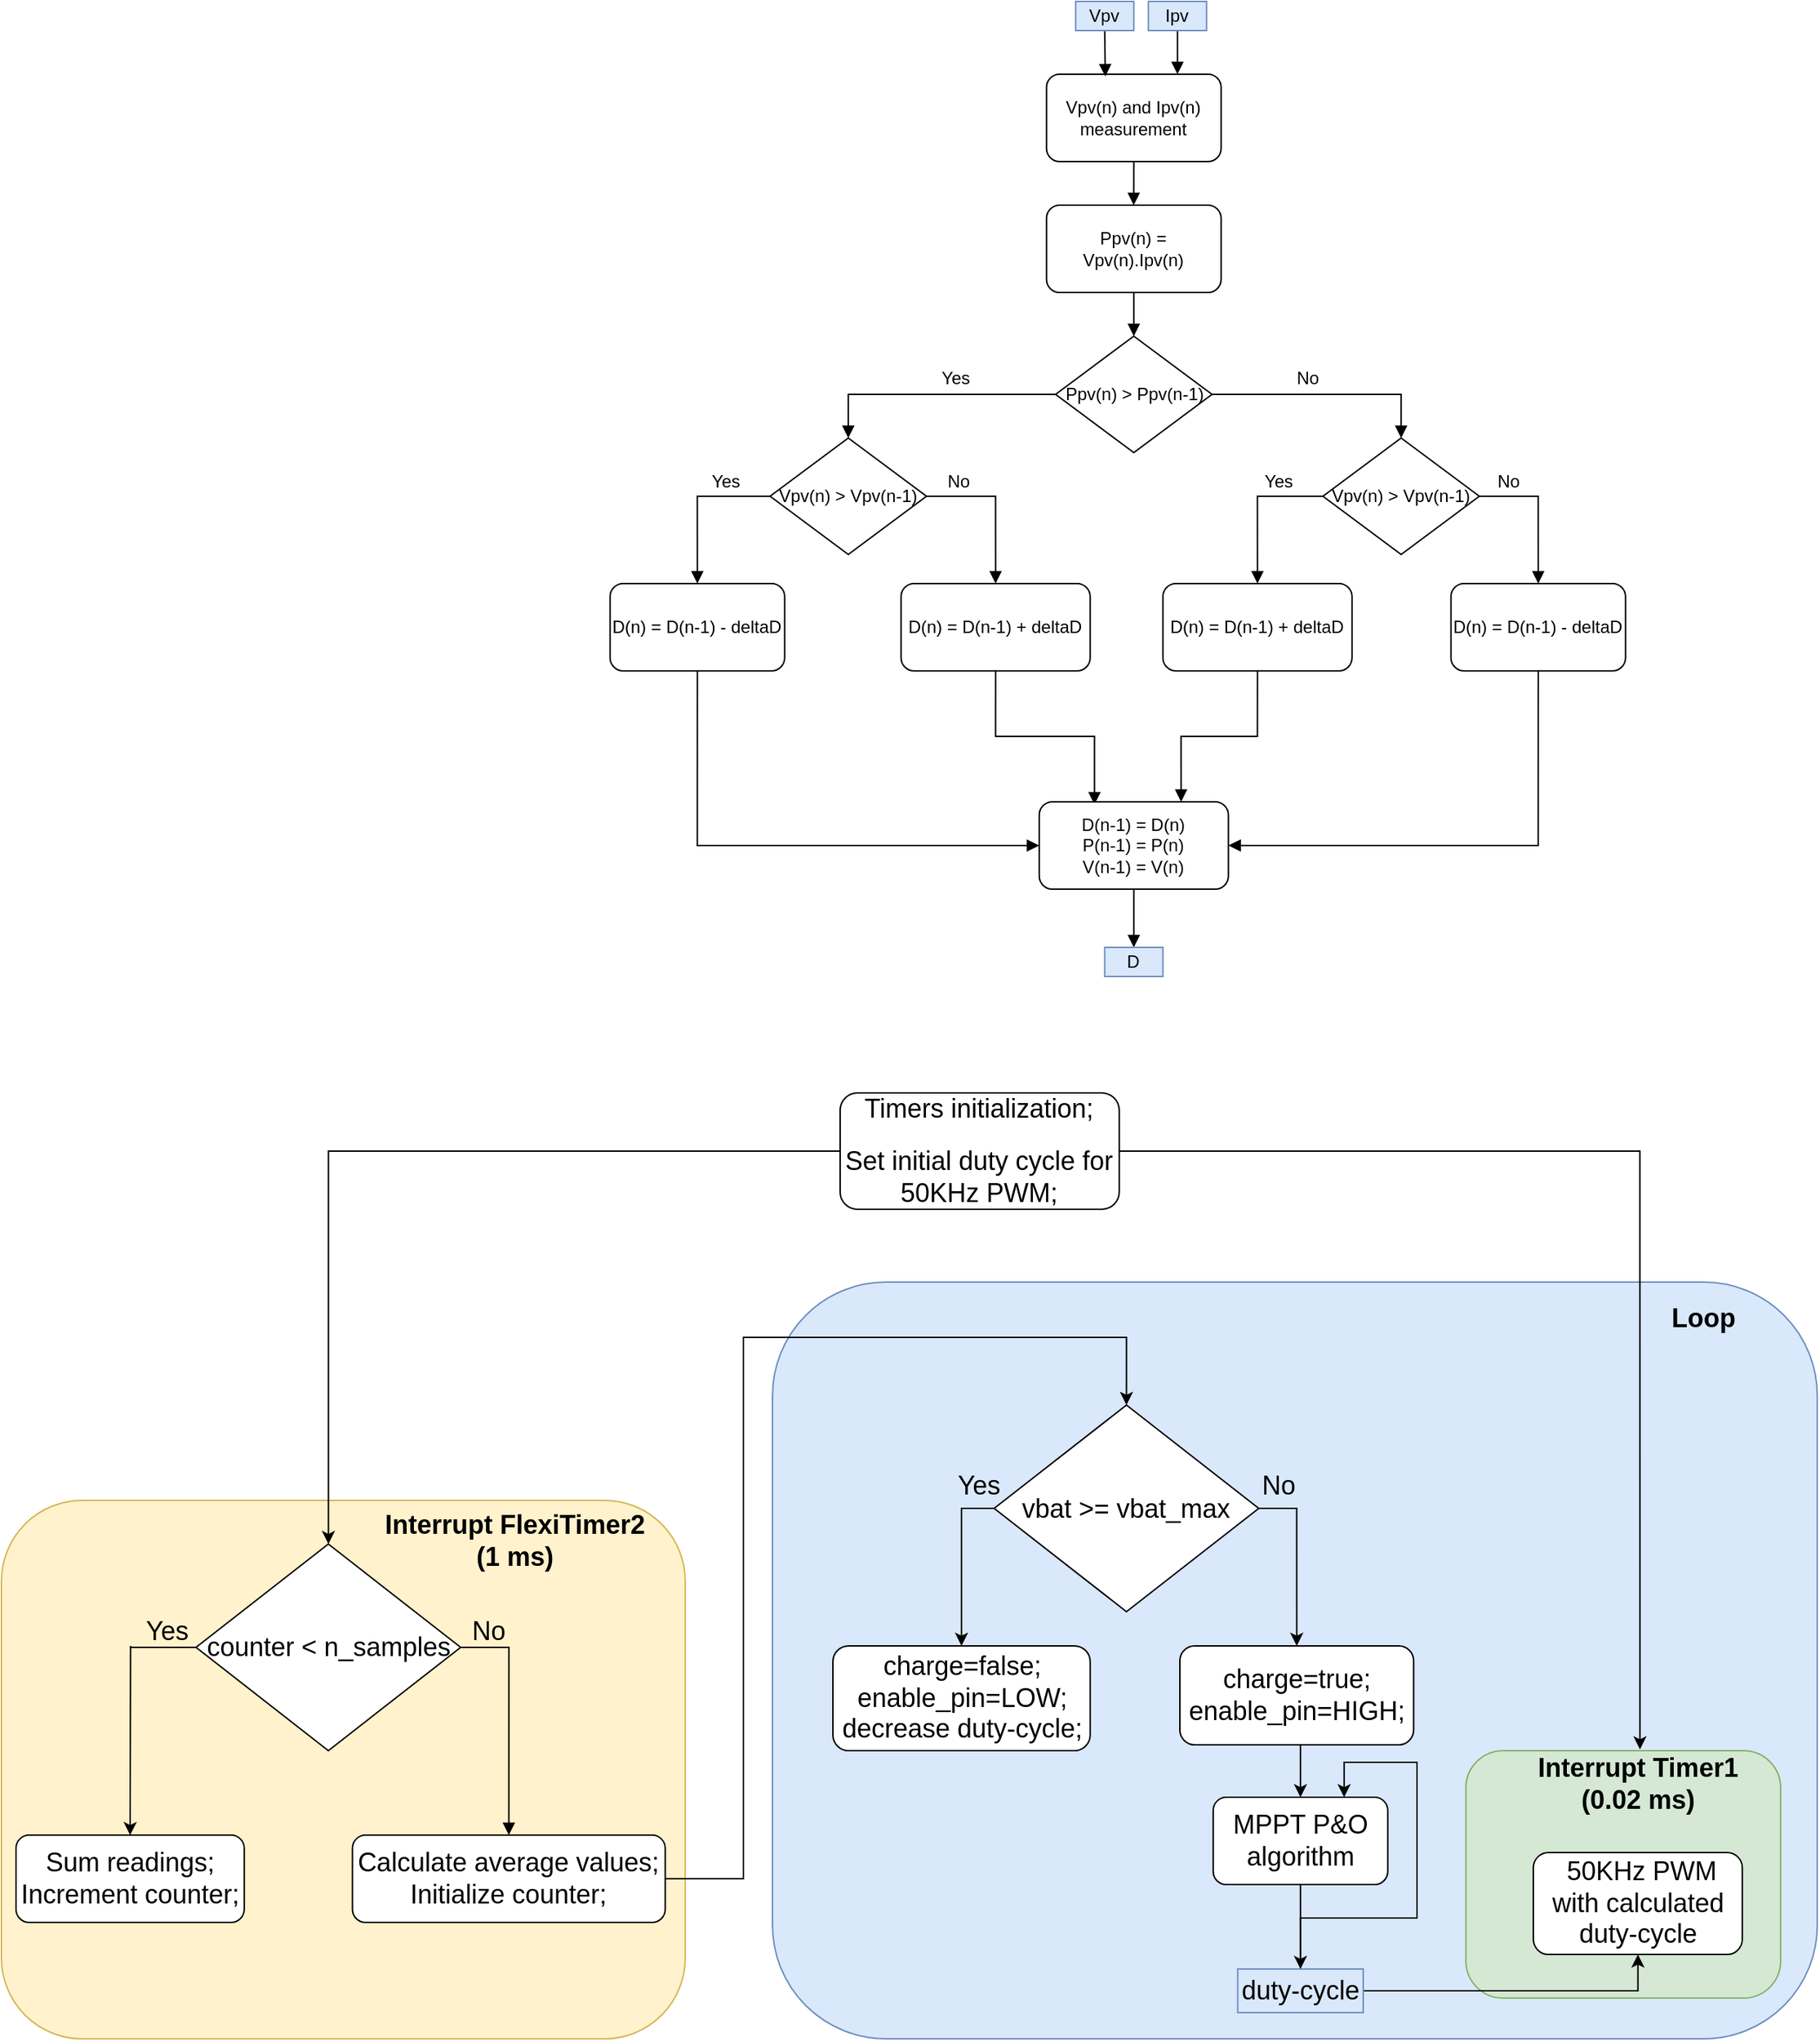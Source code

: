 <mxfile version="20.0.1" type="github">
  <diagram id="GmVliYmM2edS_pFifbmQ" name="Page-1">
    <mxGraphModel dx="1945" dy="1002" grid="1" gridSize="10" guides="1" tooltips="1" connect="1" arrows="1" fold="1" page="1" pageScale="1" pageWidth="1654" pageHeight="2336" math="0" shadow="0">
      <root>
        <mxCell id="0" />
        <mxCell id="1" parent="0" />
        <mxCell id="iRftr8pLsDPuq1GjpnMW-21" value="" style="rounded=1;whiteSpace=wrap;html=1;fillColor=#dae8fc;strokeColor=#6c8ebf;" parent="1" vertex="1">
          <mxGeometry x="710" y="980" width="718.13" height="520" as="geometry" />
        </mxCell>
        <mxCell id="iRftr8pLsDPuq1GjpnMW-26" value="" style="rounded=1;whiteSpace=wrap;html=1;fillColor=#d5e8d4;strokeColor=#82b366;" parent="1" vertex="1">
          <mxGeometry x="1186.61" y="1302" width="216.34" height="170.04" as="geometry" />
        </mxCell>
        <mxCell id="iRftr8pLsDPuq1GjpnMW-20" value="" style="rounded=1;whiteSpace=wrap;html=1;fillColor=#fff2cc;strokeColor=#d6b656;" parent="1" vertex="1">
          <mxGeometry x="180" y="1130" width="470" height="370" as="geometry" />
        </mxCell>
        <mxCell id="iRftr8pLsDPuq1GjpnMW-30" style="edgeStyle=orthogonalEdgeStyle;rounded=0;orthogonalLoop=1;jettySize=auto;html=1;" parent="1" source="iRftr8pLsDPuq1GjpnMW-1" target="iRftr8pLsDPuq1GjpnMW-6" edge="1">
          <mxGeometry relative="1" as="geometry" />
        </mxCell>
        <mxCell id="iRftr8pLsDPuq1GjpnMW-32" style="edgeStyle=orthogonalEdgeStyle;rounded=0;orthogonalLoop=1;jettySize=auto;html=1;exitX=1;exitY=0.5;exitDx=0;exitDy=0;entryX=0.553;entryY=-0.005;entryDx=0;entryDy=0;entryPerimeter=0;" parent="1" source="iRftr8pLsDPuq1GjpnMW-1" target="iRftr8pLsDPuq1GjpnMW-26" edge="1">
          <mxGeometry relative="1" as="geometry">
            <mxPoint x="983.12" y="1108" as="targetPoint" />
          </mxGeometry>
        </mxCell>
        <mxCell id="iRftr8pLsDPuq1GjpnMW-1" value="&lt;div style=&quot;font-size: 18px;&quot;&gt;&lt;font style=&quot;font-size: 18px;&quot;&gt;Timers initialization;&lt;/font&gt;&lt;/div&gt;&lt;div&gt;&lt;br&gt;&lt;/div&gt;&lt;div style=&quot;font-size: 18px;&quot;&gt;Set initial duty cycle for 50KHz &lt;span style=&quot;padding: 0px; margin: 0px; color: transparent; position: absolute; cursor: text; transform-origin: 0% 0% 0px; font-style: normal; font-variant-ligatures: normal; font-variant-caps: normal; font-weight: 400; letter-spacing: normal; text-align: start; text-indent: 0px; text-transform: none; word-spacing: 0px; -webkit-text-stroke-width: 0px; background-color: rgb(255, 255, 255); text-decoration-thickness: initial; text-decoration-style: initial; text-decoration-color: initial; left: 349.606px; top: 3626.88px; font-family: sans-serif; transform: scaleX(0.962);&quot; dir=&quot;ltr&quot; role=&quot;presentation&quot;&gt;20&lt;/span&gt;&lt;span style=&quot;padding: 0px; margin: 0px; color: transparent; position: absolute; cursor: text; transform-origin: 0% 0% 0px; font-style: normal; font-variant-ligatures: normal; font-variant-caps: normal; font-weight: 400; letter-spacing: normal; text-align: start; text-indent: 0px; text-transform: none; word-spacing: 0px; -webkit-text-stroke-width: 0px; background-color: rgb(255, 255, 255); text-decoration-thickness: initial; text-decoration-style: initial; text-decoration-color: initial; left: 445.312px; top: 3626.88px; font-family: sans-serif;&quot; dir=&quot;ltr&quot; role=&quot;presentation&quot;&gt;μ&lt;/span&gt;&lt;span style=&quot;padding: 0px; margin: 0px; color: transparent; position: absolute; cursor: text; transform-origin: 0% 0% 0px; font-style: normal; font-variant-ligatures: normal; font-variant-caps: normal; font-weight: 400; letter-spacing: normal; text-align: start; text-indent: 0px; text-transform: none; word-spacing: 0px; -webkit-text-stroke-width: 0px; background-color: rgb(255, 255, 255); text-decoration-thickness: initial; text-decoration-style: initial; text-decoration-color: initial; left: 474.458px; top: 3626.88px; font-family: sans-serif;&quot; dir=&quot;ltr&quot; role=&quot;presentation&quot;&gt;s&lt;/span&gt; &lt;span style=&quot;padding: 0px; margin: 0px; color: transparent; position: absolute; cursor: text; transform-origin: 0% 0% 0px; font-style: normal; font-variant-ligatures: normal; font-variant-caps: normal; font-weight: 400; letter-spacing: normal; text-align: start; text-indent: 0px; text-transform: none; word-spacing: 0px; -webkit-text-stroke-width: 0px; background-color: rgb(255, 255, 255); text-decoration-thickness: initial; text-decoration-style: initial; text-decoration-color: initial; left: 349.606px; top: 3626.88px; font-family: sans-serif; transform: scaleX(0.962);&quot; dir=&quot;ltr&quot; role=&quot;presentation&quot;&gt;20&lt;/span&gt;&lt;span style=&quot;padding: 0px; margin: 0px; color: transparent; position: absolute; cursor: text; transform-origin: 0% 0% 0px; font-style: normal; font-variant-ligatures: normal; font-variant-caps: normal; font-weight: 400; letter-spacing: normal; text-align: start; text-indent: 0px; text-transform: none; word-spacing: 0px; -webkit-text-stroke-width: 0px; background-color: rgb(255, 255, 255); text-decoration-thickness: initial; text-decoration-style: initial; text-decoration-color: initial; left: 445.312px; top: 3626.88px; font-family: sans-serif;&quot; dir=&quot;ltr&quot; role=&quot;presentation&quot;&gt;μ&lt;/span&gt;&lt;span style=&quot;padding: 0px; margin: 0px; color: transparent; position: absolute; cursor: text; transform-origin: 0% 0% 0px; font-style: normal; font-variant-ligatures: normal; font-variant-caps: normal; font-weight: 400; letter-spacing: normal; text-align: start; text-indent: 0px; text-transform: none; word-spacing: 0px; -webkit-text-stroke-width: 0px; background-color: rgb(255, 255, 255); text-decoration-thickness: initial; text-decoration-style: initial; text-decoration-color: initial; left: 474.458px; top: 3626.88px; font-family: sans-serif;&quot; dir=&quot;ltr&quot; role=&quot;presentation&quot;&gt;s&lt;/span&gt;PWM;&lt;/div&gt;" style="rounded=1;whiteSpace=wrap;html=1;" parent="1" vertex="1">
          <mxGeometry x="756.47" y="850" width="191.87" height="80" as="geometry" />
        </mxCell>
        <mxCell id="iRftr8pLsDPuq1GjpnMW-5" style="edgeStyle=orthogonalEdgeStyle;rounded=0;orthogonalLoop=1;jettySize=auto;html=1;exitX=1;exitY=0.5;exitDx=0;exitDy=0;entryX=0.5;entryY=0;entryDx=0;entryDy=0;endArrow=block;endFill=1;" parent="1" source="iRftr8pLsDPuq1GjpnMW-6" target="iRftr8pLsDPuq1GjpnMW-8" edge="1">
          <mxGeometry relative="1" as="geometry" />
        </mxCell>
        <mxCell id="iRftr8pLsDPuq1GjpnMW-6" value="&lt;font style=&quot;font-size: 18px;&quot;&gt;counter &amp;lt; n_samples&lt;/font&gt;" style="rhombus;whiteSpace=wrap;html=1;" parent="1" vertex="1">
          <mxGeometry x="313.76" y="1160" width="181.87" height="142" as="geometry" />
        </mxCell>
        <mxCell id="iRftr8pLsDPuq1GjpnMW-7" value="&lt;div style=&quot;font-size: 18px;&quot;&gt;&lt;font style=&quot;font-size: 18px;&quot;&gt;Sum readings;&lt;/font&gt;&lt;/div&gt;&lt;div style=&quot;font-size: 18px;&quot;&gt;&lt;font style=&quot;font-size: 18px;&quot;&gt;Increment counter;&lt;/font&gt;&lt;br&gt;&lt;/div&gt;" style="rounded=1;whiteSpace=wrap;html=1;" parent="1" vertex="1">
          <mxGeometry x="190" y="1360.04" width="156.88" height="60" as="geometry" />
        </mxCell>
        <mxCell id="iRftr8pLsDPuq1GjpnMW-45" style="edgeStyle=orthogonalEdgeStyle;rounded=0;orthogonalLoop=1;jettySize=auto;html=1;exitX=1;exitY=0.5;exitDx=0;exitDy=0;entryX=0.5;entryY=0;entryDx=0;entryDy=0;" parent="1" source="iRftr8pLsDPuq1GjpnMW-8" target="94KDR1nDoEhWqQk33xy--74" edge="1">
          <mxGeometry relative="1" as="geometry">
            <Array as="points">
              <mxPoint x="690" y="1390" />
              <mxPoint x="690" y="1018" />
              <mxPoint x="953" y="1018" />
            </Array>
            <mxPoint x="949.415" y="1038" as="targetPoint" />
          </mxGeometry>
        </mxCell>
        <mxCell id="iRftr8pLsDPuq1GjpnMW-8" value="&lt;font style=&quot;font-size: 18px;&quot;&gt;Calculate average values;&lt;br&gt;Initialize counter;&lt;/font&gt;" style="rounded=1;whiteSpace=wrap;html=1;" parent="1" vertex="1">
          <mxGeometry x="421.26" y="1360.04" width="215" height="60" as="geometry" />
        </mxCell>
        <mxCell id="94KDR1nDoEhWqQk33xy--72" style="edgeStyle=orthogonalEdgeStyle;rounded=0;orthogonalLoop=1;jettySize=auto;html=1;exitX=0;exitY=0.5;exitDx=0;exitDy=0;entryX=0.5;entryY=0;entryDx=0;entryDy=0;fontSize=18;" parent="1" source="iRftr8pLsDPuq1GjpnMW-6" target="iRftr8pLsDPuq1GjpnMW-7" edge="1">
          <mxGeometry relative="1" as="geometry">
            <Array as="points">
              <mxPoint x="268.76" y="1231" />
              <mxPoint x="268.76" y="1230" />
            </Array>
          </mxGeometry>
        </mxCell>
        <mxCell id="iRftr8pLsDPuq1GjpnMW-9" value="&lt;font style=&quot;font-size: 18px;&quot;&gt;Yes&lt;/font&gt;" style="text;html=1;strokeColor=none;fillColor=none;align=center;verticalAlign=middle;whiteSpace=wrap;rounded=0;" parent="1" vertex="1">
          <mxGeometry x="273.76" y="1210" width="40" height="20" as="geometry" />
        </mxCell>
        <mxCell id="iRftr8pLsDPuq1GjpnMW-10" value="&lt;font style=&quot;font-size: 18px;&quot;&gt;No&lt;/font&gt;" style="text;html=1;strokeColor=none;fillColor=none;align=center;verticalAlign=middle;whiteSpace=wrap;rounded=0;" parent="1" vertex="1">
          <mxGeometry x="495.32" y="1210" width="40" height="20" as="geometry" />
        </mxCell>
        <mxCell id="iRftr8pLsDPuq1GjpnMW-17" style="edgeStyle=orthogonalEdgeStyle;rounded=0;orthogonalLoop=1;jettySize=auto;html=1;exitX=0.5;exitY=1;exitDx=0;exitDy=0;entryX=0.5;entryY=0;entryDx=0;entryDy=0;" parent="1" source="iRftr8pLsDPuq1GjpnMW-12" edge="1">
          <mxGeometry relative="1" as="geometry">
            <mxPoint x="1072.9" y="1452.04" as="targetPoint" />
          </mxGeometry>
        </mxCell>
        <mxCell id="iRftr8pLsDPuq1GjpnMW-12" value="&lt;font style=&quot;font-size: 18px;&quot;&gt;MPPT P&amp;amp;O algorithm&lt;/font&gt;" style="rounded=1;whiteSpace=wrap;html=1;" parent="1" vertex="1">
          <mxGeometry x="1012.9" y="1334.04" width="120" height="60" as="geometry" />
        </mxCell>
        <mxCell id="iRftr8pLsDPuq1GjpnMW-18" style="edgeStyle=orthogonalEdgeStyle;rounded=0;orthogonalLoop=1;jettySize=auto;html=1;entryX=0.75;entryY=0;entryDx=0;entryDy=0;" parent="1" target="iRftr8pLsDPuq1GjpnMW-12" edge="1">
          <mxGeometry relative="1" as="geometry">
            <mxPoint x="1072.934" y="1452.04" as="sourcePoint" />
            <Array as="points">
              <mxPoint x="1073" y="1417" />
              <mxPoint x="1153" y="1417" />
              <mxPoint x="1153" y="1310" />
              <mxPoint x="1103" y="1310" />
            </Array>
          </mxGeometry>
        </mxCell>
        <mxCell id="iRftr8pLsDPuq1GjpnMW-19" value="&lt;font style=&quot;font-size: 18px;&quot;&gt;&amp;nbsp;50KHz &lt;span style=&quot;padding: 0px; margin: 0px; color: transparent; position: absolute; cursor: text; transform-origin: 0% 0% 0px; font-style: normal; font-variant-ligatures: normal; font-variant-caps: normal; font-weight: 400; letter-spacing: normal; text-align: start; text-indent: 0px; text-transform: none; word-spacing: 0px; -webkit-text-stroke-width: 0px; background-color: rgb(255, 255, 255); text-decoration-thickness: initial; text-decoration-style: initial; text-decoration-color: initial; left: 349.606px; top: 3626.88px; font-family: sans-serif; transform: scaleX(0.962);&quot; dir=&quot;ltr&quot; role=&quot;presentation&quot;&gt;20&lt;/span&gt;&lt;span style=&quot;padding: 0px; margin: 0px; color: transparent; position: absolute; cursor: text; transform-origin: 0% 0% 0px; font-style: normal; font-variant-ligatures: normal; font-variant-caps: normal; font-weight: 400; letter-spacing: normal; text-align: start; text-indent: 0px; text-transform: none; word-spacing: 0px; -webkit-text-stroke-width: 0px; background-color: rgb(255, 255, 255); text-decoration-thickness: initial; text-decoration-style: initial; text-decoration-color: initial; left: 445.312px; top: 3626.88px; font-family: sans-serif;&quot; dir=&quot;ltr&quot; role=&quot;presentation&quot;&gt;μ&lt;/span&gt;&lt;span style=&quot;padding: 0px; margin: 0px; color: transparent; position: absolute; cursor: text; transform-origin: 0% 0% 0px; font-style: normal; font-variant-ligatures: normal; font-variant-caps: normal; font-weight: 400; letter-spacing: normal; text-align: start; text-indent: 0px; text-transform: none; word-spacing: 0px; -webkit-text-stroke-width: 0px; background-color: rgb(255, 255, 255); text-decoration-thickness: initial; text-decoration-style: initial; text-decoration-color: initial; left: 474.458px; top: 3626.88px; font-family: sans-serif;&quot; dir=&quot;ltr&quot; role=&quot;presentation&quot;&gt;s&lt;/span&gt; &lt;span style=&quot;padding: 0px; margin: 0px; color: transparent; position: absolute; cursor: text; transform-origin: 0% 0% 0px; font-style: normal; font-variant-ligatures: normal; font-variant-caps: normal; font-weight: 400; letter-spacing: normal; text-align: start; text-indent: 0px; text-transform: none; word-spacing: 0px; -webkit-text-stroke-width: 0px; background-color: rgb(255, 255, 255); text-decoration-thickness: initial; text-decoration-style: initial; text-decoration-color: initial; left: 349.606px; top: 3626.88px; font-family: sans-serif; transform: scaleX(0.962);&quot; dir=&quot;ltr&quot; role=&quot;presentation&quot;&gt;20&lt;/span&gt;&lt;span style=&quot;padding: 0px; margin: 0px; color: transparent; position: absolute; cursor: text; transform-origin: 0% 0% 0px; font-style: normal; font-variant-ligatures: normal; font-variant-caps: normal; font-weight: 400; letter-spacing: normal; text-align: start; text-indent: 0px; text-transform: none; word-spacing: 0px; -webkit-text-stroke-width: 0px; background-color: rgb(255, 255, 255); text-decoration-thickness: initial; text-decoration-style: initial; text-decoration-color: initial; left: 445.312px; top: 3626.88px; font-family: sans-serif;&quot; dir=&quot;ltr&quot; role=&quot;presentation&quot;&gt;μ&lt;/span&gt;&lt;span style=&quot;padding: 0px; margin: 0px; color: transparent; position: absolute; cursor: text; transform-origin: 0% 0% 0px; font-style: normal; font-variant-ligatures: normal; font-variant-caps: normal; font-weight: 400; letter-spacing: normal; text-align: start; text-indent: 0px; text-transform: none; word-spacing: 0px; -webkit-text-stroke-width: 0px; background-color: rgb(255, 255, 255); text-decoration-thickness: initial; text-decoration-style: initial; text-decoration-color: initial; left: 474.458px; top: 3626.88px; font-family: sans-serif;&quot; dir=&quot;ltr&quot; role=&quot;presentation&quot;&gt;s&lt;/span&gt;PWM with calculated duty-cycle&lt;/font&gt;" style="rounded=1;whiteSpace=wrap;html=1;" parent="1" vertex="1">
          <mxGeometry x="1232.95" y="1372" width="143.66" height="70.04" as="geometry" />
        </mxCell>
        <mxCell id="iRftr8pLsDPuq1GjpnMW-23" value="&lt;font style=&quot;font-size: 18px;&quot;&gt;Loop&lt;/font&gt;" style="text;html=1;strokeColor=none;fillColor=none;align=center;verticalAlign=middle;whiteSpace=wrap;rounded=0;fontStyle=1" parent="1" vertex="1">
          <mxGeometry x="1310.0" y="990" width="80" height="30" as="geometry" />
        </mxCell>
        <mxCell id="iRftr8pLsDPuq1GjpnMW-27" style="edgeStyle=orthogonalEdgeStyle;rounded=0;orthogonalLoop=1;jettySize=auto;html=1;exitX=1;exitY=0.5;exitDx=0;exitDy=0;" parent="1" source="iRftr8pLsDPuq1GjpnMW-24" target="iRftr8pLsDPuq1GjpnMW-19" edge="1">
          <mxGeometry relative="1" as="geometry" />
        </mxCell>
        <mxCell id="iRftr8pLsDPuq1GjpnMW-24" value="&lt;font style=&quot;font-size: 18px;&quot;&gt;duty-cycle&lt;/font&gt;" style="text;html=1;strokeColor=#6c8ebf;fillColor=#dae8fc;align=center;verticalAlign=middle;whiteSpace=wrap;rounded=0;" parent="1" vertex="1">
          <mxGeometry x="1029.77" y="1452.04" width="86.27" height="29.96" as="geometry" />
        </mxCell>
        <mxCell id="iRftr8pLsDPuq1GjpnMW-28" value="&lt;font style=&quot;font-size: 18px;&quot;&gt;&lt;b&gt;Interrupt Timer1 &lt;br&gt;&lt;/b&gt;&lt;/font&gt;&lt;div&gt;&lt;font style=&quot;font-size: 18px;&quot;&gt;&lt;b&gt;(0.02 ms)&lt;/b&gt;&lt;/font&gt;&lt;/div&gt;" style="text;html=1;strokeColor=none;fillColor=none;align=center;verticalAlign=middle;whiteSpace=wrap;rounded=0;" parent="1" vertex="1">
          <mxGeometry x="1206.61" y="1310" width="196.34" height="30" as="geometry" />
        </mxCell>
        <mxCell id="iRftr8pLsDPuq1GjpnMW-40" value="&lt;font style=&quot;font-size: 18px;&quot;&gt;Yes&lt;/font&gt;" style="text;html=1;strokeColor=none;fillColor=none;align=center;verticalAlign=middle;whiteSpace=wrap;rounded=0;" parent="1" vertex="1">
          <mxGeometry x="832.4" y="1110" width="40" height="20" as="geometry" />
        </mxCell>
        <mxCell id="iRftr8pLsDPuq1GjpnMW-41" value="&lt;font style=&quot;font-size: 18px;&quot;&gt;No&lt;/font&gt;" style="text;html=1;strokeColor=none;fillColor=none;align=center;verticalAlign=middle;whiteSpace=wrap;rounded=0;" parent="1" vertex="1">
          <mxGeometry x="1038.34" y="1110" width="40" height="20" as="geometry" />
        </mxCell>
        <mxCell id="iRftr8pLsDPuq1GjpnMW-43" value="&lt;div style=&quot;font-size: 18px;&quot;&gt;&lt;font style=&quot;font-size: 18px;&quot;&gt;charge=false;&lt;/font&gt;&lt;/div&gt;&lt;div style=&quot;font-size: 18px;&quot;&gt;&lt;font style=&quot;font-size: 18px;&quot;&gt;enable_pin=LOW;&lt;br&gt;decrease duty-cycle;&lt;/font&gt;&lt;br&gt;&lt;/div&gt;" style="rounded=1;whiteSpace=wrap;html=1;" parent="1" vertex="1">
          <mxGeometry x="751.52" y="1230" width="176.82" height="72" as="geometry" />
        </mxCell>
        <mxCell id="iRftr8pLsDPuq1GjpnMW-46" style="edgeStyle=orthogonalEdgeStyle;rounded=0;orthogonalLoop=1;jettySize=auto;html=1;exitX=0.5;exitY=1;exitDx=0;exitDy=0;entryX=0.5;entryY=0;entryDx=0;entryDy=0;" parent="1" source="iRftr8pLsDPuq1GjpnMW-44" target="iRftr8pLsDPuq1GjpnMW-12" edge="1">
          <mxGeometry relative="1" as="geometry" />
        </mxCell>
        <mxCell id="iRftr8pLsDPuq1GjpnMW-44" value="&lt;div style=&quot;font-size: 18px;&quot;&gt;&lt;font style=&quot;font-size: 18px;&quot;&gt;charge=true;&lt;/font&gt;&lt;/div&gt;&lt;div style=&quot;font-size: 18px;&quot;&gt;&lt;font style=&quot;font-size: 18px;&quot;&gt;enable_pin=HIGH;&lt;br&gt;&lt;/font&gt;&lt;/div&gt;" style="rounded=1;whiteSpace=wrap;html=1;" parent="1" vertex="1">
          <mxGeometry x="990" y="1230" width="160.68" height="68" as="geometry" />
        </mxCell>
        <mxCell id="94KDR1nDoEhWqQk33xy--77" style="edgeStyle=orthogonalEdgeStyle;rounded=0;orthogonalLoop=1;jettySize=auto;html=1;exitX=0;exitY=0.5;exitDx=0;exitDy=0;fontSize=18;" parent="1" source="94KDR1nDoEhWqQk33xy--74" target="iRftr8pLsDPuq1GjpnMW-43" edge="1">
          <mxGeometry relative="1" as="geometry" />
        </mxCell>
        <mxCell id="94KDR1nDoEhWqQk33xy--78" style="edgeStyle=orthogonalEdgeStyle;rounded=0;orthogonalLoop=1;jettySize=auto;html=1;exitX=1;exitY=0.5;exitDx=0;exitDy=0;entryX=0.5;entryY=0;entryDx=0;entryDy=0;fontSize=18;" parent="1" source="94KDR1nDoEhWqQk33xy--74" target="iRftr8pLsDPuq1GjpnMW-44" edge="1">
          <mxGeometry relative="1" as="geometry" />
        </mxCell>
        <mxCell id="94KDR1nDoEhWqQk33xy--74" value="&lt;font style=&quot;font-size: 18px;&quot;&gt;vbat &amp;gt;= vbat_max&lt;/font&gt;" style="rhombus;whiteSpace=wrap;html=1;" parent="1" vertex="1">
          <mxGeometry x="862.35" y="1064.5" width="181.87" height="142" as="geometry" />
        </mxCell>
        <mxCell id="94KDR1nDoEhWqQk33xy--80" style="edgeStyle=none;rounded=0;orthogonalLoop=1;jettySize=auto;html=1;exitX=0.5;exitY=1;exitDx=0;exitDy=0;endArrow=block;endFill=1;" parent="1" source="94KDR1nDoEhWqQk33xy--81" edge="1">
          <mxGeometry relative="1" as="geometry">
            <mxPoint x="958.271" y="240" as="targetPoint" />
          </mxGeometry>
        </mxCell>
        <mxCell id="94KDR1nDoEhWqQk33xy--81" value="Vpv(n) and Ipv(n) measurement" style="rounded=1;whiteSpace=wrap;html=1;" parent="1" vertex="1">
          <mxGeometry x="898.34" y="150" width="120" height="60" as="geometry" />
        </mxCell>
        <mxCell id="94KDR1nDoEhWqQk33xy--82" style="edgeStyle=none;rounded=0;orthogonalLoop=1;jettySize=auto;html=1;exitX=0.5;exitY=1;exitDx=0;exitDy=0;entryX=0.5;entryY=0;entryDx=0;entryDy=0;endArrow=block;endFill=1;" parent="1" source="94KDR1nDoEhWqQk33xy--83" target="94KDR1nDoEhWqQk33xy--86" edge="1">
          <mxGeometry relative="1" as="geometry" />
        </mxCell>
        <mxCell id="94KDR1nDoEhWqQk33xy--83" value="Ppv(n) = Vpv(n).Ipv(n)" style="rounded=1;whiteSpace=wrap;html=1;" parent="1" vertex="1">
          <mxGeometry x="898.34" y="240" width="120" height="60" as="geometry" />
        </mxCell>
        <mxCell id="94KDR1nDoEhWqQk33xy--84" style="edgeStyle=orthogonalEdgeStyle;rounded=0;orthogonalLoop=1;jettySize=auto;html=1;entryX=0.5;entryY=0;entryDx=0;entryDy=0;endArrow=block;endFill=1;" parent="1" source="94KDR1nDoEhWqQk33xy--86" target="94KDR1nDoEhWqQk33xy--89" edge="1">
          <mxGeometry relative="1" as="geometry" />
        </mxCell>
        <mxCell id="94KDR1nDoEhWqQk33xy--85" style="edgeStyle=orthogonalEdgeStyle;rounded=0;orthogonalLoop=1;jettySize=auto;html=1;exitX=1;exitY=0.5;exitDx=0;exitDy=0;entryX=0.5;entryY=0;entryDx=0;entryDy=0;endArrow=block;endFill=1;" parent="1" source="94KDR1nDoEhWqQk33xy--86" target="94KDR1nDoEhWqQk33xy--92" edge="1">
          <mxGeometry relative="1" as="geometry" />
        </mxCell>
        <mxCell id="94KDR1nDoEhWqQk33xy--86" value="Ppv(n) &amp;gt; Ppv(n-1)" style="rhombus;whiteSpace=wrap;html=1;" parent="1" vertex="1">
          <mxGeometry x="904.59" y="330" width="107.5" height="80" as="geometry" />
        </mxCell>
        <mxCell id="94KDR1nDoEhWqQk33xy--87" style="edgeStyle=orthogonalEdgeStyle;rounded=0;orthogonalLoop=1;jettySize=auto;html=1;exitX=0;exitY=0.5;exitDx=0;exitDy=0;entryX=0.5;entryY=0;entryDx=0;entryDy=0;endArrow=block;endFill=1;" parent="1" source="94KDR1nDoEhWqQk33xy--89" target="94KDR1nDoEhWqQk33xy--96" edge="1">
          <mxGeometry relative="1" as="geometry">
            <Array as="points">
              <mxPoint x="658.34" y="440" />
            </Array>
          </mxGeometry>
        </mxCell>
        <mxCell id="94KDR1nDoEhWqQk33xy--88" style="edgeStyle=orthogonalEdgeStyle;rounded=0;orthogonalLoop=1;jettySize=auto;html=1;exitX=1;exitY=0.5;exitDx=0;exitDy=0;entryX=0.5;entryY=0;entryDx=0;entryDy=0;endArrow=block;endFill=1;" parent="1" source="94KDR1nDoEhWqQk33xy--89" target="94KDR1nDoEhWqQk33xy--98" edge="1">
          <mxGeometry relative="1" as="geometry" />
        </mxCell>
        <mxCell id="94KDR1nDoEhWqQk33xy--89" value="Vpv(n) &amp;gt; Vpv(n-1)" style="rhombus;whiteSpace=wrap;html=1;" parent="1" vertex="1">
          <mxGeometry x="708.34" y="400" width="107.5" height="80" as="geometry" />
        </mxCell>
        <mxCell id="94KDR1nDoEhWqQk33xy--90" style="edgeStyle=orthogonalEdgeStyle;rounded=0;orthogonalLoop=1;jettySize=auto;html=1;exitX=0;exitY=0.5;exitDx=0;exitDy=0;entryX=0.5;entryY=0;entryDx=0;entryDy=0;endArrow=block;endFill=1;" parent="1" source="94KDR1nDoEhWqQk33xy--92" target="94KDR1nDoEhWqQk33xy--100" edge="1">
          <mxGeometry relative="1" as="geometry" />
        </mxCell>
        <mxCell id="94KDR1nDoEhWqQk33xy--91" style="edgeStyle=orthogonalEdgeStyle;rounded=0;orthogonalLoop=1;jettySize=auto;html=1;exitX=1;exitY=0.5;exitDx=0;exitDy=0;entryX=0.5;entryY=0;entryDx=0;entryDy=0;endArrow=block;endFill=1;" parent="1" source="94KDR1nDoEhWqQk33xy--92" target="94KDR1nDoEhWqQk33xy--102" edge="1">
          <mxGeometry relative="1" as="geometry" />
        </mxCell>
        <mxCell id="94KDR1nDoEhWqQk33xy--92" value="Vpv(n) &amp;gt; Vpv(n-1)" style="rhombus;whiteSpace=wrap;html=1;" parent="1" vertex="1">
          <mxGeometry x="1088.34" y="400" width="107.5" height="80" as="geometry" />
        </mxCell>
        <mxCell id="94KDR1nDoEhWqQk33xy--93" value="Yes" style="text;html=1;strokeColor=none;fillColor=none;align=center;verticalAlign=middle;whiteSpace=wrap;rounded=0;" parent="1" vertex="1">
          <mxGeometry x="815.84" y="349" width="40" height="20" as="geometry" />
        </mxCell>
        <mxCell id="94KDR1nDoEhWqQk33xy--94" value="No" style="text;html=1;strokeColor=none;fillColor=none;align=center;verticalAlign=middle;whiteSpace=wrap;rounded=0;" parent="1" vertex="1">
          <mxGeometry x="1058.34" y="349" width="40" height="20" as="geometry" />
        </mxCell>
        <mxCell id="94KDR1nDoEhWqQk33xy--95" style="edgeStyle=orthogonalEdgeStyle;rounded=0;orthogonalLoop=1;jettySize=auto;html=1;exitX=0.5;exitY=1;exitDx=0;exitDy=0;entryX=0;entryY=0.5;entryDx=0;entryDy=0;endArrow=block;endFill=1;" parent="1" source="94KDR1nDoEhWqQk33xy--96" target="94KDR1nDoEhWqQk33xy--108" edge="1">
          <mxGeometry relative="1" as="geometry" />
        </mxCell>
        <mxCell id="94KDR1nDoEhWqQk33xy--96" value="D(n) = D(n-1) - deltaD" style="rounded=1;whiteSpace=wrap;html=1;" parent="1" vertex="1">
          <mxGeometry x="598.34" y="500" width="120" height="60" as="geometry" />
        </mxCell>
        <mxCell id="94KDR1nDoEhWqQk33xy--97" style="edgeStyle=orthogonalEdgeStyle;rounded=0;orthogonalLoop=1;jettySize=auto;html=1;exitX=0.5;exitY=1;exitDx=0;exitDy=0;entryX=0.292;entryY=0.031;entryDx=0;entryDy=0;entryPerimeter=0;endArrow=block;endFill=1;" parent="1" source="94KDR1nDoEhWqQk33xy--98" target="94KDR1nDoEhWqQk33xy--108" edge="1">
          <mxGeometry relative="1" as="geometry" />
        </mxCell>
        <mxCell id="94KDR1nDoEhWqQk33xy--98" value="D(n) = D(n-1) + deltaD" style="rounded=1;whiteSpace=wrap;html=1;" parent="1" vertex="1">
          <mxGeometry x="798.34" y="500" width="130" height="60" as="geometry" />
        </mxCell>
        <mxCell id="94KDR1nDoEhWqQk33xy--99" style="edgeStyle=orthogonalEdgeStyle;rounded=0;orthogonalLoop=1;jettySize=auto;html=1;exitX=0.5;exitY=1;exitDx=0;exitDy=0;entryX=0.75;entryY=0;entryDx=0;entryDy=0;endArrow=block;endFill=1;" parent="1" source="94KDR1nDoEhWqQk33xy--100" target="94KDR1nDoEhWqQk33xy--108" edge="1">
          <mxGeometry relative="1" as="geometry" />
        </mxCell>
        <mxCell id="94KDR1nDoEhWqQk33xy--100" value="D(n) = D(n-1) + deltaD" style="rounded=1;whiteSpace=wrap;html=1;" parent="1" vertex="1">
          <mxGeometry x="978.34" y="500" width="130" height="60" as="geometry" />
        </mxCell>
        <mxCell id="94KDR1nDoEhWqQk33xy--101" style="edgeStyle=orthogonalEdgeStyle;rounded=0;orthogonalLoop=1;jettySize=auto;html=1;exitX=0.5;exitY=1;exitDx=0;exitDy=0;entryX=1;entryY=0.5;entryDx=0;entryDy=0;endArrow=block;endFill=1;" parent="1" source="94KDR1nDoEhWqQk33xy--102" target="94KDR1nDoEhWqQk33xy--108" edge="1">
          <mxGeometry relative="1" as="geometry" />
        </mxCell>
        <mxCell id="94KDR1nDoEhWqQk33xy--102" value="D(n) = D(n-1) - deltaD" style="rounded=1;whiteSpace=wrap;html=1;" parent="1" vertex="1">
          <mxGeometry x="1176.34" y="500" width="120" height="60" as="geometry" />
        </mxCell>
        <mxCell id="94KDR1nDoEhWqQk33xy--103" value="Yes" style="text;html=1;strokeColor=none;fillColor=none;align=center;verticalAlign=middle;whiteSpace=wrap;rounded=0;" parent="1" vertex="1">
          <mxGeometry x="658.34" y="420" width="40" height="20" as="geometry" />
        </mxCell>
        <mxCell id="94KDR1nDoEhWqQk33xy--104" value="Yes" style="text;html=1;strokeColor=none;fillColor=none;align=center;verticalAlign=middle;whiteSpace=wrap;rounded=0;" parent="1" vertex="1">
          <mxGeometry x="1038.34" y="420" width="40" height="20" as="geometry" />
        </mxCell>
        <mxCell id="94KDR1nDoEhWqQk33xy--105" value="No" style="text;html=1;strokeColor=none;fillColor=none;align=center;verticalAlign=middle;whiteSpace=wrap;rounded=0;" parent="1" vertex="1">
          <mxGeometry x="818.34" y="420" width="40" height="20" as="geometry" />
        </mxCell>
        <mxCell id="94KDR1nDoEhWqQk33xy--106" value="No" style="text;html=1;strokeColor=none;fillColor=none;align=center;verticalAlign=middle;whiteSpace=wrap;rounded=0;" parent="1" vertex="1">
          <mxGeometry x="1195.84" y="420" width="40" height="20" as="geometry" />
        </mxCell>
        <mxCell id="94KDR1nDoEhWqQk33xy--107" style="edgeStyle=none;rounded=0;orthogonalLoop=1;jettySize=auto;html=1;exitX=0.5;exitY=1;exitDx=0;exitDy=0;endArrow=block;endFill=1;" parent="1" source="94KDR1nDoEhWqQk33xy--108" target="94KDR1nDoEhWqQk33xy--114" edge="1">
          <mxGeometry relative="1" as="geometry" />
        </mxCell>
        <mxCell id="94KDR1nDoEhWqQk33xy--108" value="&lt;div&gt;D(n-1) = D(n)&lt;/div&gt;&lt;div&gt;P(n-1) = P(n)&lt;/div&gt;&lt;div&gt;V(n-1) = V(n)&lt;br&gt;&lt;/div&gt;" style="rounded=1;whiteSpace=wrap;html=1;" parent="1" vertex="1">
          <mxGeometry x="893.34" y="650" width="130" height="60" as="geometry" />
        </mxCell>
        <mxCell id="94KDR1nDoEhWqQk33xy--109" style="edgeStyle=none;rounded=0;orthogonalLoop=1;jettySize=auto;html=1;entryX=0.5;entryY=0;entryDx=0;entryDy=0;endArrow=block;endFill=1;" parent="1" source="94KDR1nDoEhWqQk33xy--83" target="94KDR1nDoEhWqQk33xy--83" edge="1">
          <mxGeometry relative="1" as="geometry" />
        </mxCell>
        <mxCell id="94KDR1nDoEhWqQk33xy--110" style="edgeStyle=none;rounded=0;orthogonalLoop=1;jettySize=auto;html=1;exitX=0.5;exitY=1;exitDx=0;exitDy=0;entryX=0.337;entryY=0.026;entryDx=0;entryDy=0;entryPerimeter=0;endArrow=block;endFill=1;" parent="1" source="94KDR1nDoEhWqQk33xy--111" target="94KDR1nDoEhWqQk33xy--81" edge="1">
          <mxGeometry relative="1" as="geometry" />
        </mxCell>
        <mxCell id="94KDR1nDoEhWqQk33xy--111" value="Vpv" style="text;html=1;strokeColor=#6c8ebf;fillColor=#dae8fc;align=center;verticalAlign=middle;whiteSpace=wrap;rounded=0;" parent="1" vertex="1">
          <mxGeometry x="918.34" y="100" width="40" height="20" as="geometry" />
        </mxCell>
        <mxCell id="94KDR1nDoEhWqQk33xy--112" style="edgeStyle=none;rounded=0;orthogonalLoop=1;jettySize=auto;html=1;exitX=0.5;exitY=1;exitDx=0;exitDy=0;entryX=0.75;entryY=0;entryDx=0;entryDy=0;endArrow=block;endFill=1;" parent="1" source="94KDR1nDoEhWqQk33xy--113" target="94KDR1nDoEhWqQk33xy--81" edge="1">
          <mxGeometry relative="1" as="geometry" />
        </mxCell>
        <mxCell id="94KDR1nDoEhWqQk33xy--113" value="Ipv" style="text;html=1;strokeColor=#6c8ebf;fillColor=#dae8fc;align=center;verticalAlign=middle;whiteSpace=wrap;rounded=0;" parent="1" vertex="1">
          <mxGeometry x="968.34" y="100" width="40" height="20" as="geometry" />
        </mxCell>
        <mxCell id="94KDR1nDoEhWqQk33xy--114" value="D" style="text;html=1;strokeColor=#6c8ebf;fillColor=#dae8fc;align=center;verticalAlign=middle;whiteSpace=wrap;rounded=0;" parent="1" vertex="1">
          <mxGeometry x="938.34" y="750" width="40" height="20" as="geometry" />
        </mxCell>
        <mxCell id="fDyNw0uGraEaV4XgP62G-1" value="&lt;font style=&quot;font-size: 18px;&quot;&gt;&lt;b&gt;Interrupt FlexiTimer2 (1 ms&lt;/b&gt;&lt;b&gt;)&lt;/b&gt;&lt;/font&gt;" style="text;html=1;strokeColor=none;fillColor=none;align=center;verticalAlign=middle;whiteSpace=wrap;rounded=0;" vertex="1" parent="1">
          <mxGeometry x="434.92" y="1143" width="196.34" height="30" as="geometry" />
        </mxCell>
      </root>
    </mxGraphModel>
  </diagram>
</mxfile>
